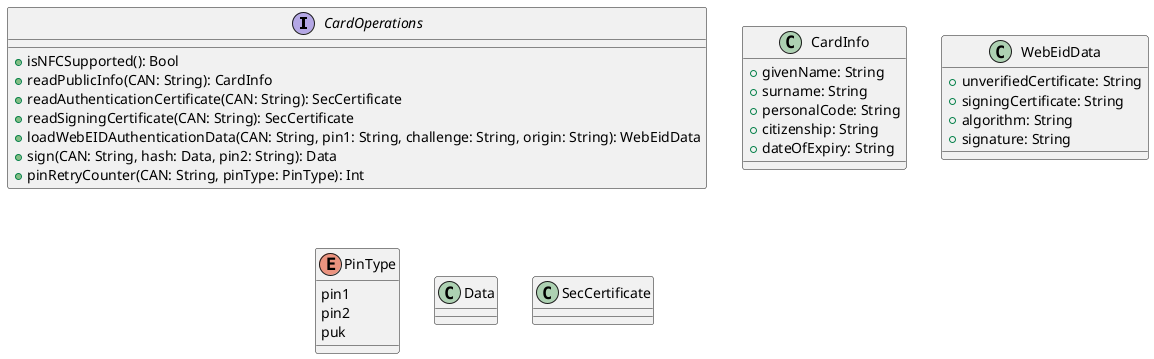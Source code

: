 @startuml
' STYLE START

skinparam shadowing false
' STYLE END
set namespaceSeparator none

interface CardOperations {
    + isNFCSupported(): Bool
    + readPublicInfo(CAN: String): CardInfo
    + readAuthenticationCertificate(CAN: String): SecCertificate
    + readSigningCertificate(CAN: String): SecCertificate
    + loadWebEIDAuthenticationData(CAN: String, pin1: String, challenge: String, origin: String): WebEidData
    + sign(CAN: String, hash: Data, pin2: String): Data
    + pinRetryCounter(CAN: String, pinType: PinType): Int
}

class CardInfo {
    + givenName: String
    + surname: String
    + personalCode: String
    + citizenship: String
    + dateOfExpiry: String
}

class WebEidData {
    + unverifiedCertificate: String
    + signingCertificate: String
    + algorithm: String
    + signature: String
}

enum PinType {
    pin1
    pin2
    puk
}

class Data

class SecCertificate

@enduml